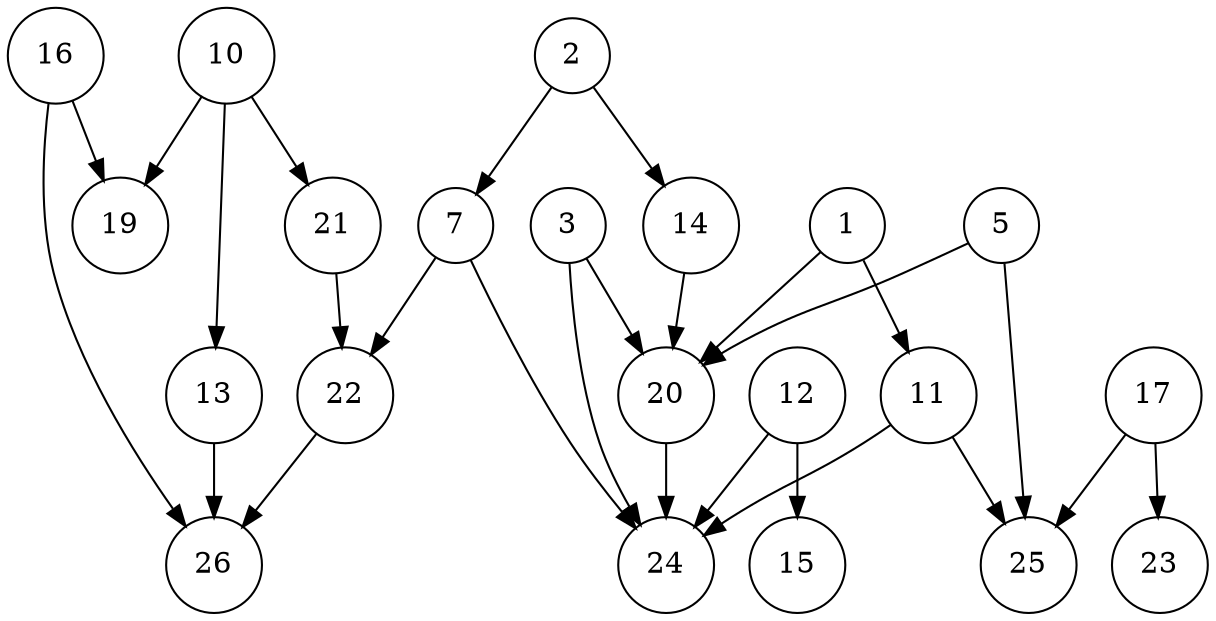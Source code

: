 digraph {node [shape=circle]
1 -> 11
1 -> 20
2 -> 7
2 -> 14
3 -> 20
3 -> 24
5 -> 20
5 -> 25
7 -> 22
7 -> 24
10 -> 13
10 -> 19
10 -> 21
11 -> 24
11 -> 25
12 -> 15
12 -> 24
13 -> 26
14 -> 20
16 -> 19
16 -> 26
17 -> 23
17 -> 25
20 -> 24
21 -> 22
22 -> 26
}

